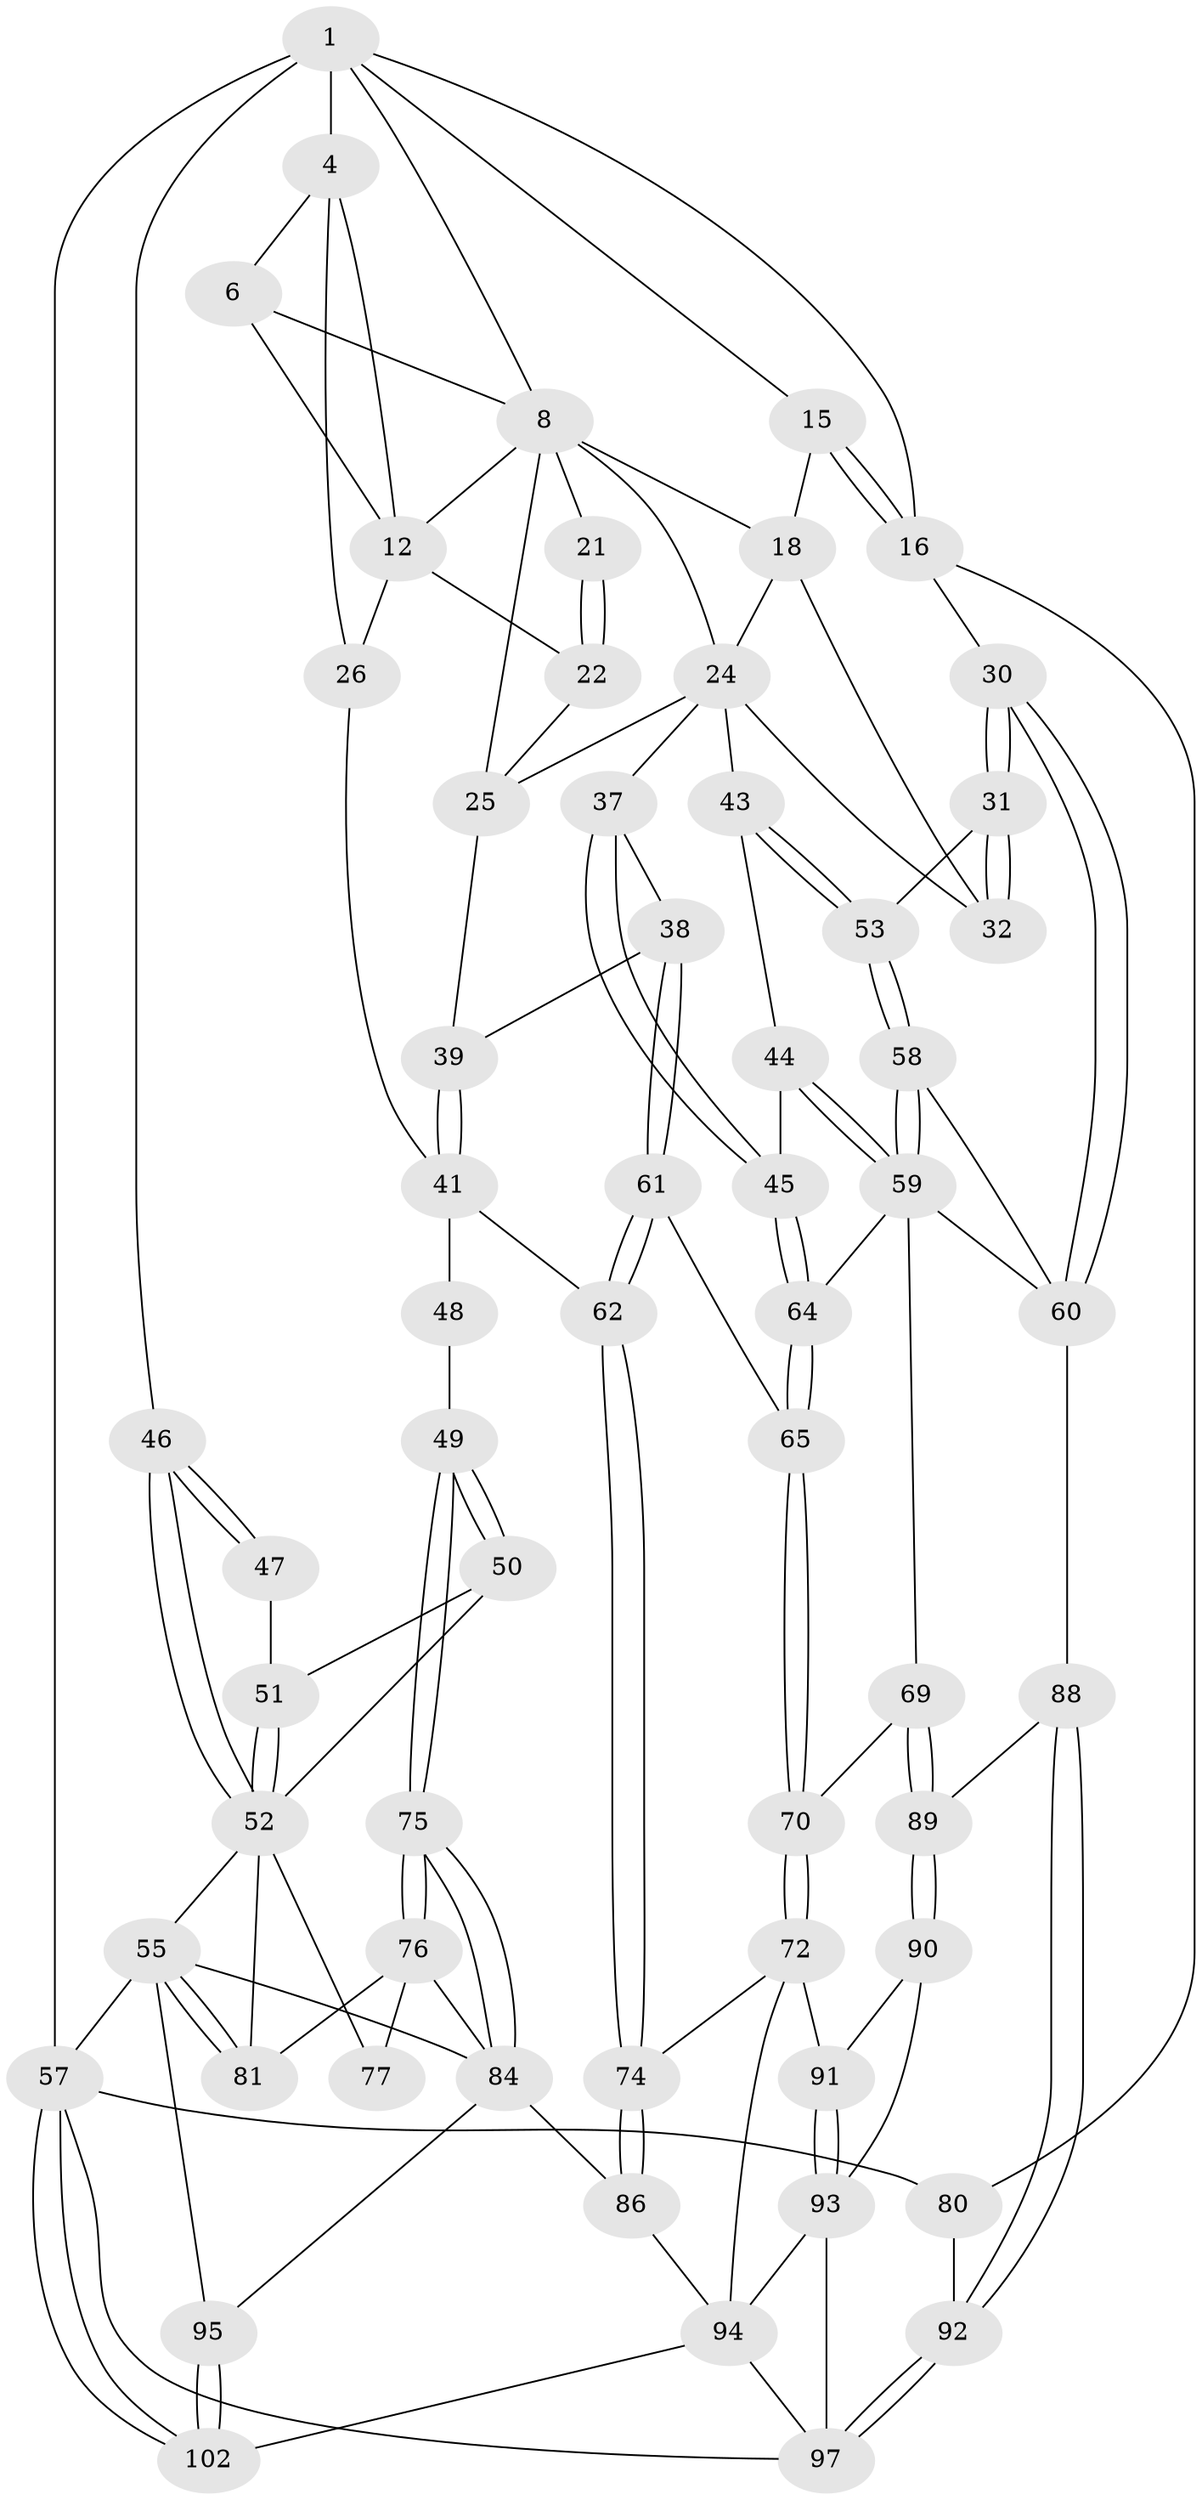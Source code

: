 // original degree distribution, {3: 0.029411764705882353, 6: 0.2549019607843137, 5: 0.46078431372549017, 4: 0.2549019607843137}
// Generated by graph-tools (version 1.1) at 2025/21/03/04/25 18:21:15]
// undirected, 61 vertices, 141 edges
graph export_dot {
graph [start="1"]
  node [color=gray90,style=filled];
  1 [pos="+0.8210948295995228+0",super="+7+2"];
  4 [pos="+0+0",super="+5"];
  6 [pos="+0.668357387466125+0",super="+11"];
  8 [pos="+0.7884414746217322+0.21348267414738958",super="+19+9"];
  12 [pos="+0.2789126711609828+0.10158708800192903",super="+13+23"];
  15 [pos="+0.9686426626656687+0.18200845238941624",super="+17"];
  16 [pos="+1+0",super="+28"];
  18 [pos="+0.9235852169625697+0.2843864694122184",super="+33"];
  21 [pos="+0.5133275998030612+0.3738148756509372"];
  22 [pos="+0.5105317943122072+0.37871412832262896"];
  24 [pos="+0.7809975982011704+0.35512579563729624",super="+34"];
  25 [pos="+0.772199388960475+0.35335894583301836",super="+35"];
  26 [pos="+0.2695244023544417+0.4674441539898155",super="+27"];
  30 [pos="+1+0.5538469664241965"];
  31 [pos="+0.9499542943589361+0.4785043165689352"];
  32 [pos="+0.9492495427970002+0.4780104068664733"];
  37 [pos="+0.6356757527079684+0.503476815407342"];
  38 [pos="+0.592033296477956+0.5002201664796168"];
  39 [pos="+0.5778560766997052+0.49203425449839633"];
  41 [pos="+0.4842250980895714+0.5908251803012947",super="+63+42"];
  43 [pos="+0.7762952404288823+0.5738937551293601"];
  44 [pos="+0.7597285851988449+0.5802560804657888"];
  45 [pos="+0.7230493410530927+0.5827303993276565"];
  46 [pos="+0+0.2636668346631432"];
  47 [pos="+0.13614270682263507+0.4311542793370097"];
  48 [pos="+0.25491996082329704+0.5414631908819588"];
  49 [pos="+0.19639417442325088+0.6265426996834019"];
  50 [pos="+0.09823230666082568+0.6099612840715906"];
  51 [pos="+0.02563900416919902+0.5274947842922381"];
  52 [pos="+0+0.4438935142723385",super="+54"];
  53 [pos="+0.8243625172128172+0.5893521285839248"];
  55 [pos="+0+0.9562556206780635",super="+56"];
  57 [pos="+0+1",super="+79"];
  58 [pos="+0.8309434322029992+0.609886002450554"];
  59 [pos="+0.7957169351296106+0.6979762561303761",super="+66"];
  60 [pos="+0.9094073120148265+0.6499955835870886",super="+71"];
  61 [pos="+0.6087018342869853+0.6310983817684651"];
  62 [pos="+0.4666123591681055+0.7601097453488248"];
  64 [pos="+0.7094448339139788+0.6475452606147168"];
  65 [pos="+0.6519959494744716+0.6698863561760325"];
  69 [pos="+0.6826267739295494+0.7508075579638273"];
  70 [pos="+0.6475566834915543+0.7385102916170391"];
  72 [pos="+0.5527730006511727+0.7907965020206171",super="+73"];
  74 [pos="+0.4657816584463911+0.7808941128101244"];
  75 [pos="+0.20128789831862348+0.6991543810660886"];
  76 [pos="+0.09213503705168692+0.7179218018622012",super="+82"];
  77 [pos="+0.06259061038963129+0.7212732177163911"];
  80 [pos="+1+0.7277716768546985"];
  81 [pos="+0.01349710333126575+0.8281107026227255"];
  84 [pos="+0.2071235127247719+0.7235134970329167",super="+85+87"];
  86 [pos="+0.34445134341728334+0.8553312744453865"];
  88 [pos="+0.8139310369603475+0.7813748991412492"];
  89 [pos="+0.7750436938916917+0.8038126666446708"];
  90 [pos="+0.75747034734828+0.8332885746965834"];
  91 [pos="+0.6239031020702742+0.8399174045889323"];
  92 [pos="+0.9277093623894653+0.8313677558264692"];
  93 [pos="+0.6494516071140465+0.9402429618389442",super="+99"];
  94 [pos="+0.510975870161433+0.8341870771129763",super="+100"];
  95 [pos="+0.1422057894764509+0.9061291398224146"];
  97 [pos="+0.8337911715812394+1",super="+98"];
  102 [pos="+0.19210566531024179+1"];
  1 -- 8;
  1 -- 15;
  1 -- 16;
  1 -- 4;
  1 -- 57 [weight=2];
  1 -- 46;
  4 -- 26;
  4 -- 12;
  4 -- 6;
  6 -- 12;
  6 -- 8;
  8 -- 24;
  8 -- 18;
  8 -- 21 [weight=2];
  8 -- 25;
  8 -- 12;
  12 -- 26;
  12 -- 22;
  15 -- 16 [weight=2];
  15 -- 16;
  15 -- 18;
  16 -- 80;
  16 -- 30;
  18 -- 32;
  18 -- 24;
  21 -- 22;
  21 -- 22;
  22 -- 25;
  24 -- 25;
  24 -- 32;
  24 -- 37;
  24 -- 43;
  25 -- 39;
  26 -- 41;
  30 -- 31;
  30 -- 31;
  30 -- 60;
  30 -- 60;
  31 -- 32;
  31 -- 32;
  31 -- 53;
  37 -- 38;
  37 -- 45;
  37 -- 45;
  38 -- 39;
  38 -- 61;
  38 -- 61;
  39 -- 41;
  39 -- 41;
  41 -- 48 [weight=2];
  41 -- 62;
  43 -- 44;
  43 -- 53;
  43 -- 53;
  44 -- 45;
  44 -- 59;
  44 -- 59;
  45 -- 64;
  45 -- 64;
  46 -- 47;
  46 -- 47;
  46 -- 52;
  46 -- 52;
  47 -- 51;
  48 -- 49;
  49 -- 50;
  49 -- 50;
  49 -- 75;
  49 -- 75;
  50 -- 51;
  50 -- 52;
  51 -- 52;
  51 -- 52;
  52 -- 81;
  52 -- 55;
  52 -- 77;
  53 -- 58;
  53 -- 58;
  55 -- 81;
  55 -- 81;
  55 -- 57;
  55 -- 84;
  55 -- 95;
  57 -- 102;
  57 -- 102;
  57 -- 80;
  57 -- 97;
  58 -- 59;
  58 -- 59;
  58 -- 60;
  59 -- 64;
  59 -- 60;
  59 -- 69;
  60 -- 88;
  61 -- 62;
  61 -- 62;
  61 -- 65;
  62 -- 74;
  62 -- 74;
  64 -- 65;
  64 -- 65;
  65 -- 70;
  65 -- 70;
  69 -- 70;
  69 -- 89;
  69 -- 89;
  70 -- 72;
  70 -- 72;
  72 -- 91;
  72 -- 74;
  72 -- 94;
  74 -- 86;
  74 -- 86;
  75 -- 76;
  75 -- 76;
  75 -- 84;
  75 -- 84;
  76 -- 77 [weight=2];
  76 -- 81;
  76 -- 84;
  80 -- 92;
  84 -- 86;
  84 -- 95;
  86 -- 94;
  88 -- 89;
  88 -- 92;
  88 -- 92;
  89 -- 90;
  89 -- 90;
  90 -- 91;
  90 -- 93;
  91 -- 93;
  91 -- 93;
  92 -- 97;
  92 -- 97;
  93 -- 94;
  93 -- 97;
  94 -- 102;
  94 -- 97;
  95 -- 102;
  95 -- 102;
}

